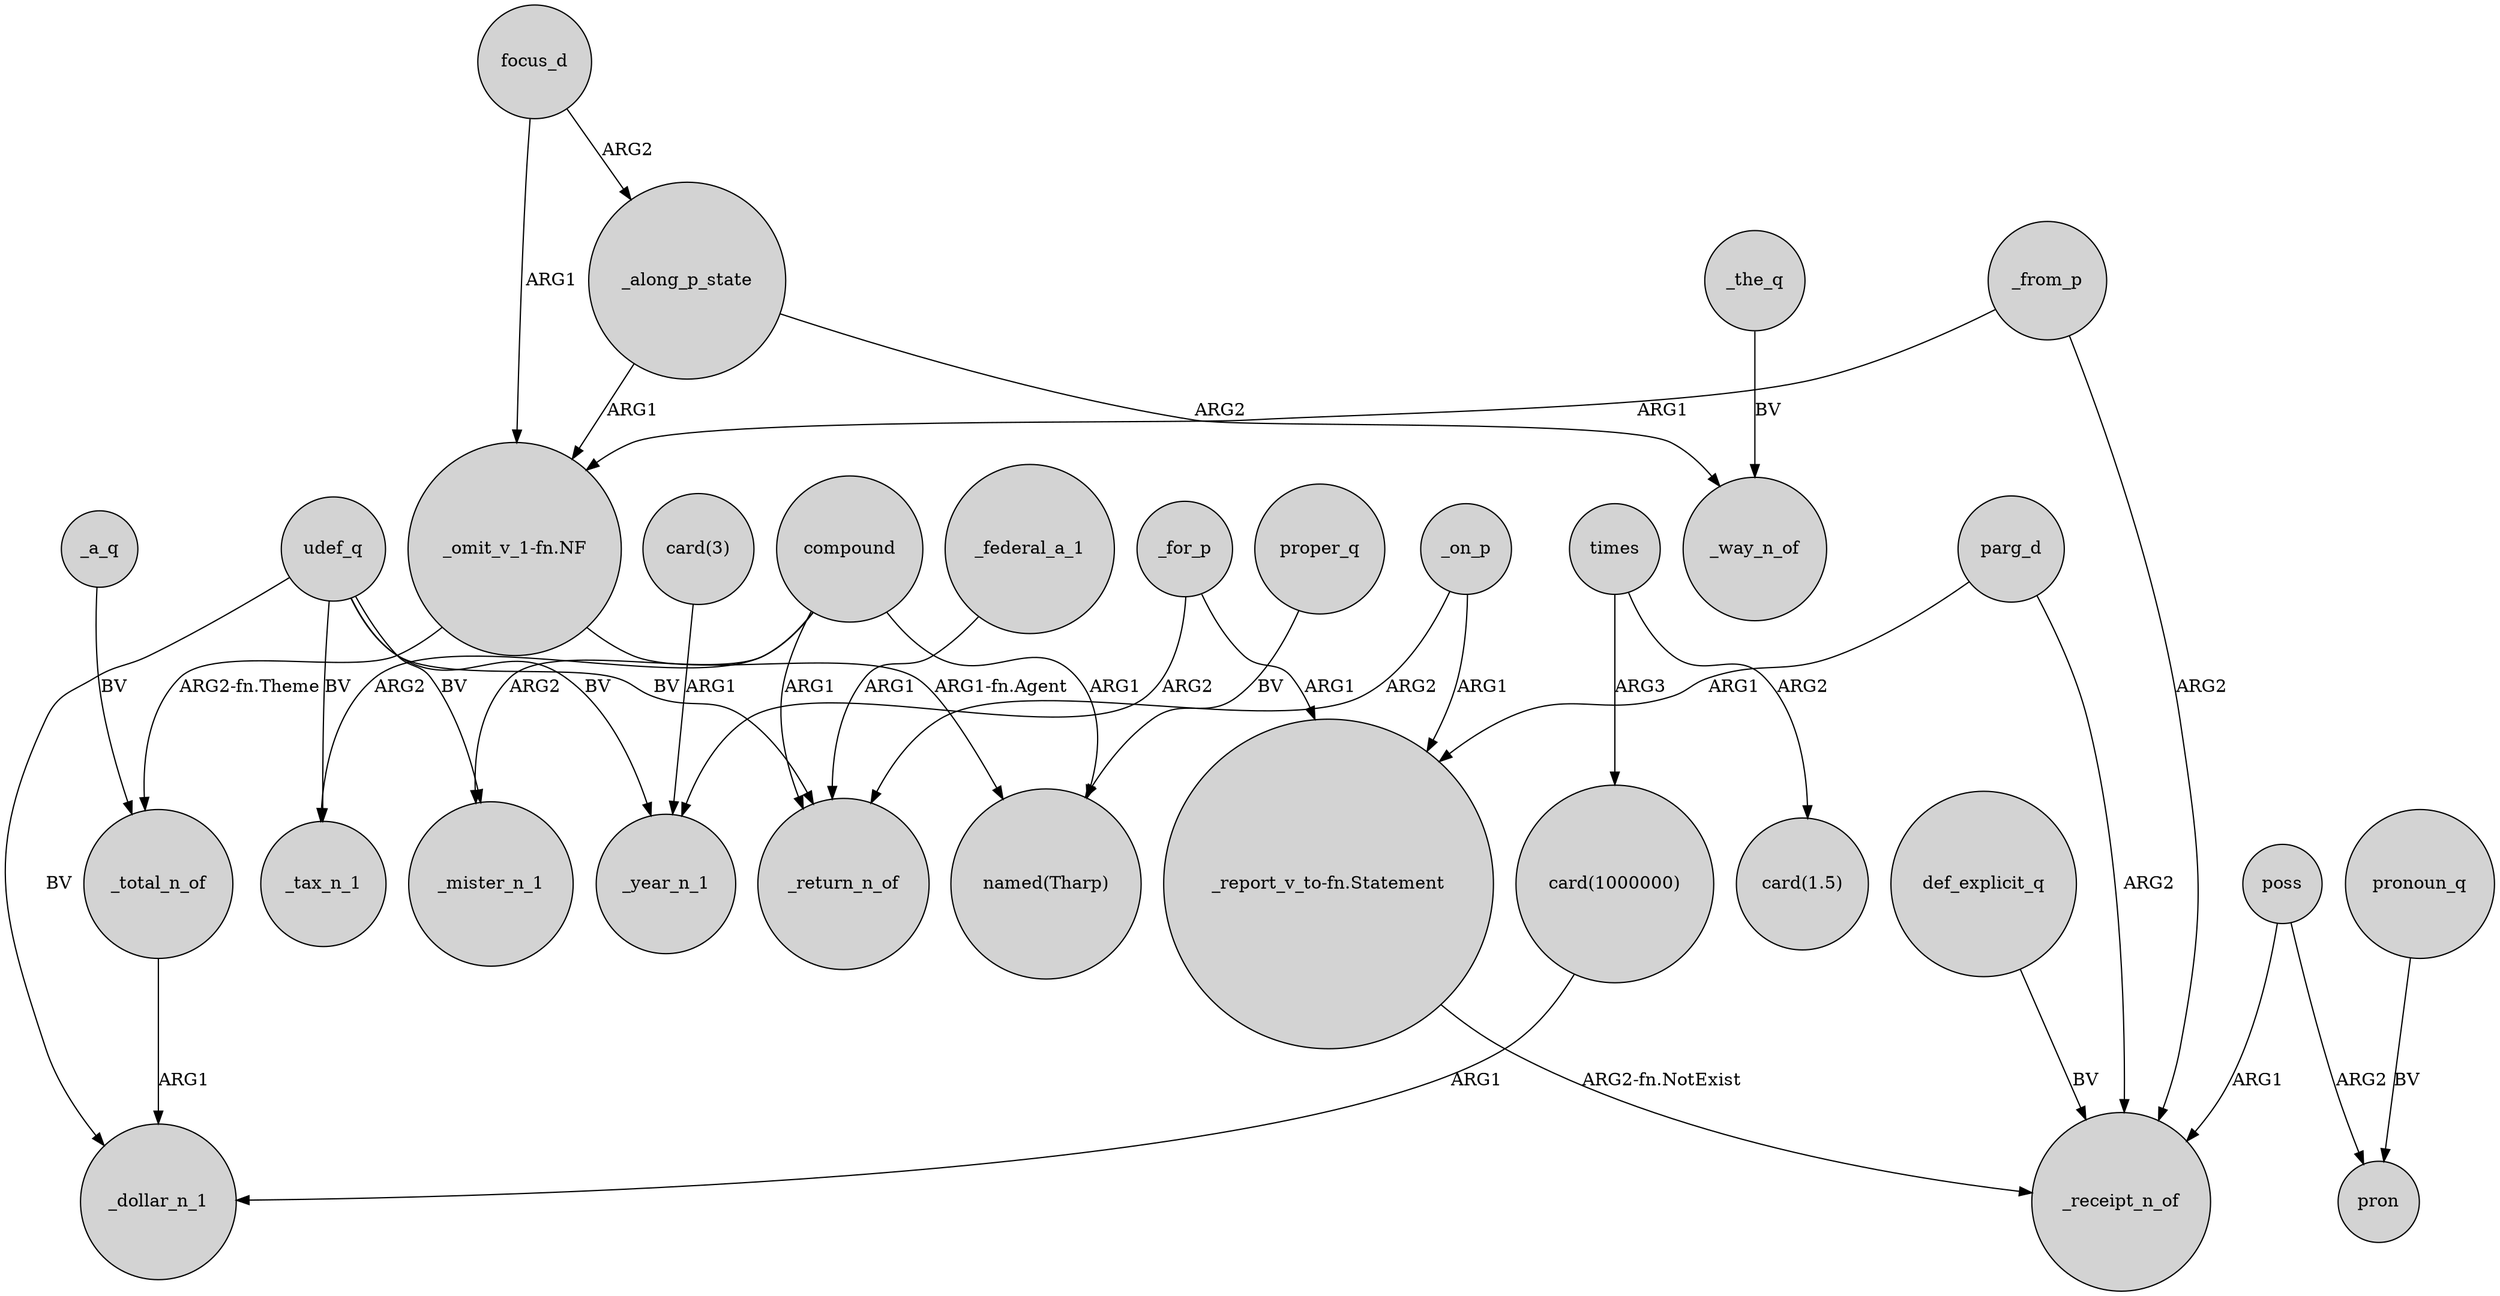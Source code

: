 digraph {
	node [shape=circle style=filled]
	"card(1000000)" -> _dollar_n_1 [label=ARG1]
	_from_p -> "_omit_v_1-fn.NF" [label=ARG1]
	poss -> pron [label=ARG2]
	_for_p -> _year_n_1 [label=ARG2]
	_along_p_state -> "_omit_v_1-fn.NF" [label=ARG1]
	times -> "card(1.5)" [label=ARG2]
	_for_p -> "_report_v_to-fn.Statement" [label=ARG1]
	proper_q -> "named(Tharp)" [label=BV]
	compound -> _mister_n_1 [label=ARG2]
	udef_q -> _return_n_of [label=BV]
	_along_p_state -> _way_n_of [label=ARG2]
	_the_q -> _way_n_of [label=BV]
	_on_p -> "_report_v_to-fn.Statement" [label=ARG1]
	udef_q -> _mister_n_1 [label=BV]
	_on_p -> _return_n_of [label=ARG2]
	"_omit_v_1-fn.NF" -> "named(Tharp)" [label="ARG1-fn.Agent"]
	focus_d -> "_omit_v_1-fn.NF" [label=ARG1]
	_total_n_of -> _dollar_n_1 [label=ARG1]
	def_explicit_q -> _receipt_n_of [label=BV]
	"_omit_v_1-fn.NF" -> _total_n_of [label="ARG2-fn.Theme"]
	pronoun_q -> pron [label=BV]
	poss -> _receipt_n_of [label=ARG1]
	udef_q -> _tax_n_1 [label=BV]
	times -> "card(1000000)" [label=ARG3]
	_from_p -> _receipt_n_of [label=ARG2]
	parg_d -> "_report_v_to-fn.Statement" [label=ARG1]
	"card(3)" -> _year_n_1 [label=ARG1]
	compound -> "named(Tharp)" [label=ARG1]
	parg_d -> _receipt_n_of [label=ARG2]
	_a_q -> _total_n_of [label=BV]
	udef_q -> _year_n_1 [label=BV]
	focus_d -> _along_p_state [label=ARG2]
	"_report_v_to-fn.Statement" -> _receipt_n_of [label="ARG2-fn.NotExist"]
	compound -> _tax_n_1 [label=ARG2]
	_federal_a_1 -> _return_n_of [label=ARG1]
	compound -> _return_n_of [label=ARG1]
	udef_q -> _dollar_n_1 [label=BV]
}
